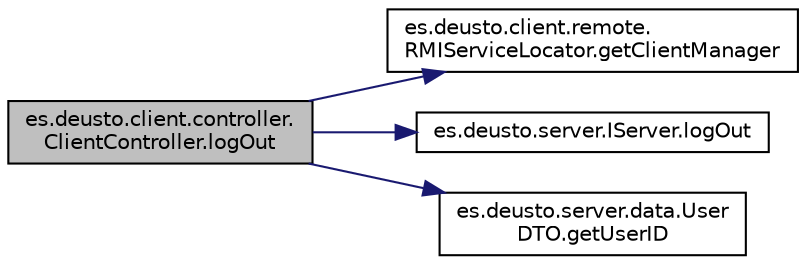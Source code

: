 digraph "es.deusto.client.controller.ClientController.logOut"
{
 // LATEX_PDF_SIZE
  edge [fontname="Helvetica",fontsize="10",labelfontname="Helvetica",labelfontsize="10"];
  node [fontname="Helvetica",fontsize="10",shape=record];
  rankdir="LR";
  Node39 [label="es.deusto.client.controller.\lClientController.logOut",height=0.2,width=0.4,color="black", fillcolor="grey75", style="filled", fontcolor="black",tooltip=" "];
  Node39 -> Node40 [color="midnightblue",fontsize="10",style="solid"];
  Node40 [label="es.deusto.client.remote.\lRMIServiceLocator.getClientManager",height=0.2,width=0.4,color="black", fillcolor="white", style="filled",URL="$classes_1_1deusto_1_1client_1_1remote_1_1_r_m_i_service_locator.html#ade08376a63a3e1a5ca512986e86478d5",tooltip=" "];
  Node39 -> Node41 [color="midnightblue",fontsize="10",style="solid"];
  Node41 [label="es.deusto.server.IServer.logOut",height=0.2,width=0.4,color="black", fillcolor="white", style="filled",URL="$interfacees_1_1deusto_1_1server_1_1_i_server.html#a479231082cae13f9c651c0ec2cb2cece",tooltip=" "];
  Node39 -> Node42 [color="midnightblue",fontsize="10",style="solid"];
  Node42 [label="es.deusto.server.data.User\lDTO.getUserID",height=0.2,width=0.4,color="black", fillcolor="white", style="filled",URL="$classes_1_1deusto_1_1server_1_1data_1_1_user_d_t_o.html#ae04b78d874974f7f3307b68fa2a15210",tooltip=" "];
}
